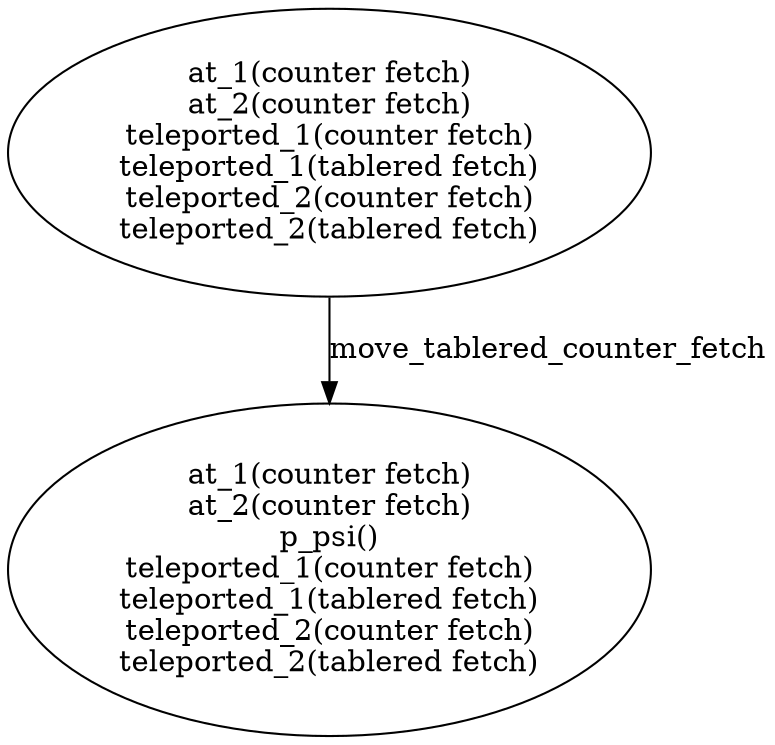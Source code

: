 strict digraph  {
1 [label="at_1(counter fetch)\nat_2(counter fetch)\nteleported_1(counter fetch)\nteleported_1(tablered fetch)\nteleported_2(counter fetch)\nteleported_2(tablered fetch)"];
2 [label="at_1(counter fetch)\nat_2(counter fetch)\np_psi()\nteleported_1(counter fetch)\nteleported_1(tablered fetch)\nteleported_2(counter fetch)\nteleported_2(tablered fetch)"];
1 -> 2  [label=move_tablered_counter_fetch];
}
